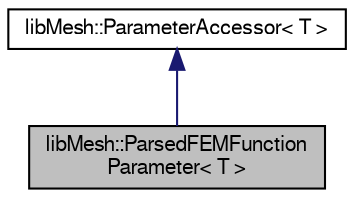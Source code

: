 digraph "libMesh::ParsedFEMFunctionParameter&lt; T &gt;"
{
  edge [fontname="FreeSans",fontsize="10",labelfontname="FreeSans",labelfontsize="10"];
  node [fontname="FreeSans",fontsize="10",shape=record];
  Node1 [label="libMesh::ParsedFEMFunction\lParameter\< T \>",height=0.2,width=0.4,color="black", fillcolor="grey75", style="filled", fontcolor="black"];
  Node2 -> Node1 [dir="back",color="midnightblue",fontsize="10",style="solid",fontname="FreeSans"];
  Node2 [label="libMesh::ParameterAccessor\< T \>",height=0.2,width=0.4,color="black", fillcolor="white", style="filled",URL="$classlibMesh_1_1ParameterAccessor.html"];
}
